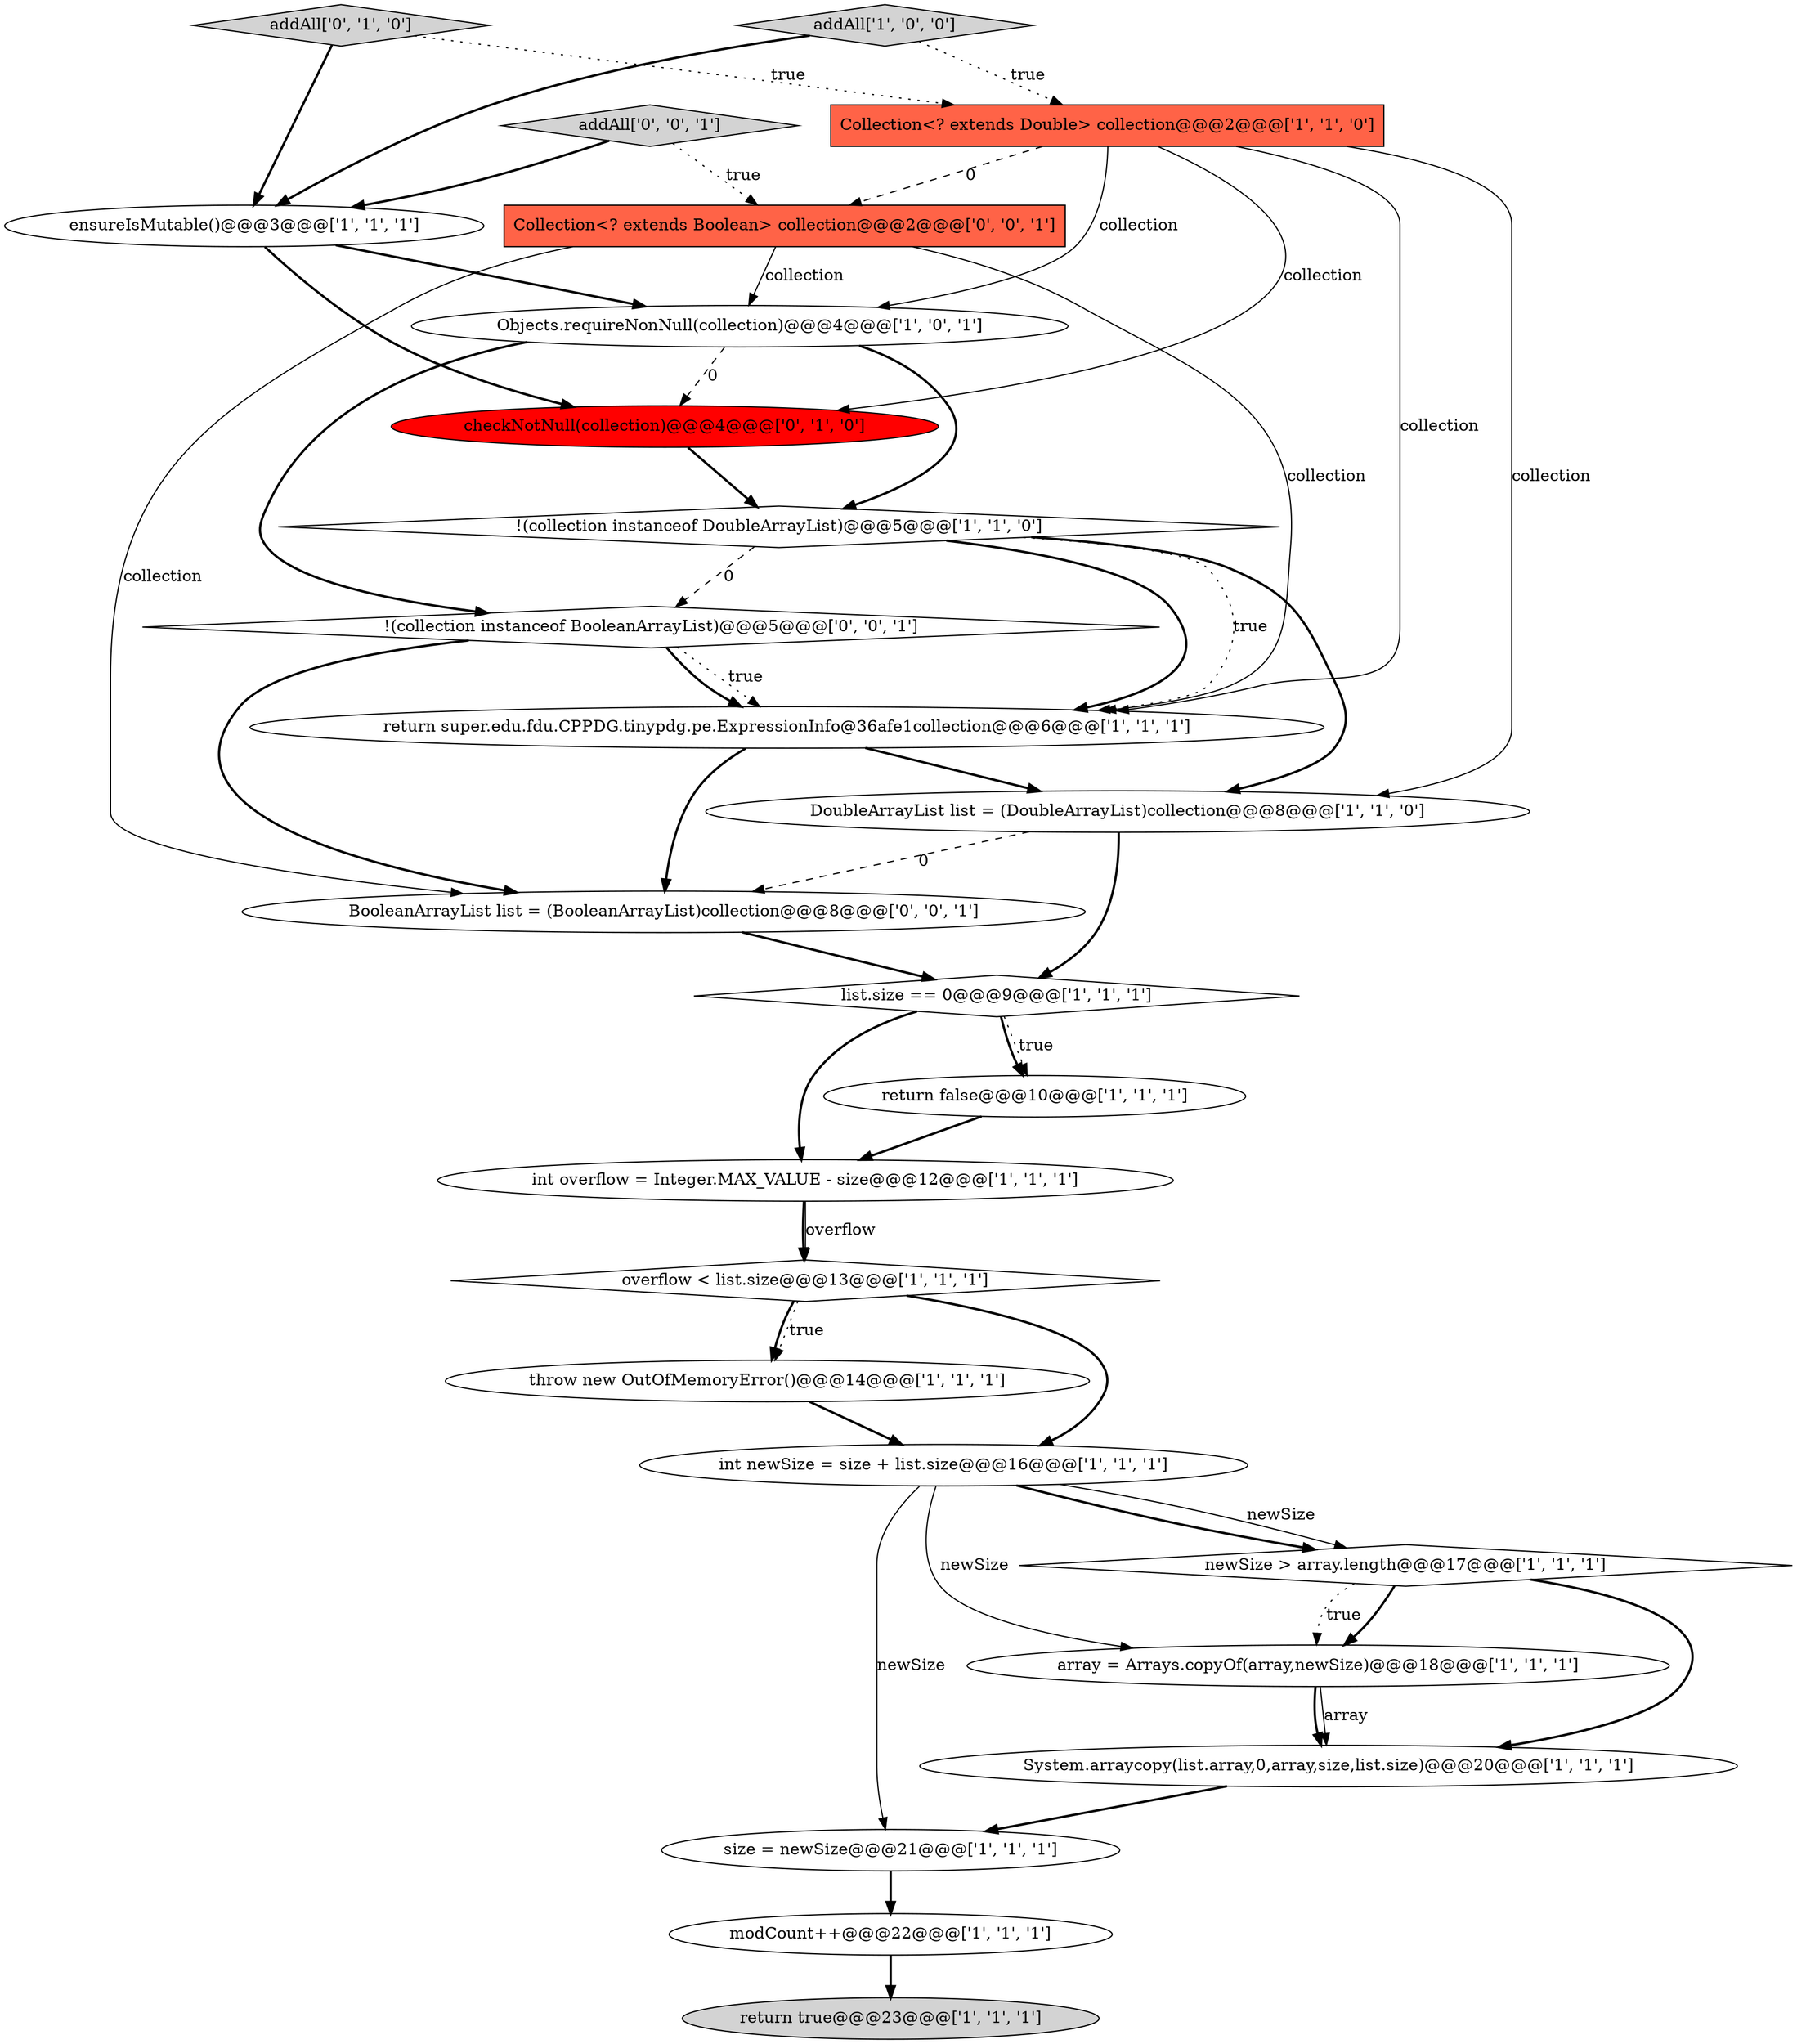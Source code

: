 digraph {
2 [style = filled, label = "int overflow = Integer.MAX_VALUE - size@@@12@@@['1', '1', '1']", fillcolor = white, shape = ellipse image = "AAA0AAABBB1BBB"];
13 [style = filled, label = "return false@@@10@@@['1', '1', '1']", fillcolor = white, shape = ellipse image = "AAA0AAABBB1BBB"];
17 [style = filled, label = "Objects.requireNonNull(collection)@@@4@@@['1', '0', '1']", fillcolor = white, shape = ellipse image = "AAA0AAABBB1BBB"];
5 [style = filled, label = "DoubleArrayList list = (DoubleArrayList)collection@@@8@@@['1', '1', '0']", fillcolor = white, shape = ellipse image = "AAA0AAABBB1BBB"];
1 [style = filled, label = "Collection<? extends Double> collection@@@2@@@['1', '1', '0']", fillcolor = tomato, shape = box image = "AAA0AAABBB1BBB"];
4 [style = filled, label = "overflow < list.size@@@13@@@['1', '1', '1']", fillcolor = white, shape = diamond image = "AAA0AAABBB1BBB"];
16 [style = filled, label = "array = Arrays.copyOf(array,newSize)@@@18@@@['1', '1', '1']", fillcolor = white, shape = ellipse image = "AAA0AAABBB1BBB"];
0 [style = filled, label = "return super.edu.fdu.CPPDG.tinypdg.pe.ExpressionInfo@36afe1collection@@@6@@@['1', '1', '1']", fillcolor = white, shape = ellipse image = "AAA0AAABBB1BBB"];
9 [style = filled, label = "size = newSize@@@21@@@['1', '1', '1']", fillcolor = white, shape = ellipse image = "AAA0AAABBB1BBB"];
24 [style = filled, label = "BooleanArrayList list = (BooleanArrayList)collection@@@8@@@['0', '0', '1']", fillcolor = white, shape = ellipse image = "AAA0AAABBB3BBB"];
8 [style = filled, label = "addAll['1', '0', '0']", fillcolor = lightgray, shape = diamond image = "AAA0AAABBB1BBB"];
10 [style = filled, label = "list.size == 0@@@9@@@['1', '1', '1']", fillcolor = white, shape = diamond image = "AAA0AAABBB1BBB"];
23 [style = filled, label = "Collection<? extends Boolean> collection@@@2@@@['0', '0', '1']", fillcolor = tomato, shape = box image = "AAA0AAABBB3BBB"];
22 [style = filled, label = "!(collection instanceof BooleanArrayList)@@@5@@@['0', '0', '1']", fillcolor = white, shape = diamond image = "AAA0AAABBB3BBB"];
19 [style = filled, label = "addAll['0', '1', '0']", fillcolor = lightgray, shape = diamond image = "AAA0AAABBB2BBB"];
18 [style = filled, label = "!(collection instanceof DoubleArrayList)@@@5@@@['1', '1', '0']", fillcolor = white, shape = diamond image = "AAA0AAABBB1BBB"];
20 [style = filled, label = "checkNotNull(collection)@@@4@@@['0', '1', '0']", fillcolor = red, shape = ellipse image = "AAA1AAABBB2BBB"];
21 [style = filled, label = "addAll['0', '0', '1']", fillcolor = lightgray, shape = diamond image = "AAA0AAABBB3BBB"];
12 [style = filled, label = "ensureIsMutable()@@@3@@@['1', '1', '1']", fillcolor = white, shape = ellipse image = "AAA0AAABBB1BBB"];
15 [style = filled, label = "throw new OutOfMemoryError()@@@14@@@['1', '1', '1']", fillcolor = white, shape = ellipse image = "AAA0AAABBB1BBB"];
11 [style = filled, label = "return true@@@23@@@['1', '1', '1']", fillcolor = lightgray, shape = ellipse image = "AAA0AAABBB1BBB"];
7 [style = filled, label = "newSize > array.length@@@17@@@['1', '1', '1']", fillcolor = white, shape = diamond image = "AAA0AAABBB1BBB"];
14 [style = filled, label = "modCount++@@@22@@@['1', '1', '1']", fillcolor = white, shape = ellipse image = "AAA0AAABBB1BBB"];
3 [style = filled, label = "int newSize = size + list.size@@@16@@@['1', '1', '1']", fillcolor = white, shape = ellipse image = "AAA0AAABBB1BBB"];
6 [style = filled, label = "System.arraycopy(list.array,0,array,size,list.size)@@@20@@@['1', '1', '1']", fillcolor = white, shape = ellipse image = "AAA0AAABBB1BBB"];
1->20 [style = solid, label="collection"];
24->10 [style = bold, label=""];
1->17 [style = solid, label="collection"];
5->10 [style = bold, label=""];
4->3 [style = bold, label=""];
19->1 [style = dotted, label="true"];
3->7 [style = solid, label="newSize"];
1->0 [style = solid, label="collection"];
19->12 [style = bold, label=""];
18->22 [style = dashed, label="0"];
22->0 [style = dotted, label="true"];
16->6 [style = bold, label=""];
16->6 [style = solid, label="array"];
12->17 [style = bold, label=""];
4->15 [style = bold, label=""];
5->24 [style = dashed, label="0"];
3->16 [style = solid, label="newSize"];
12->20 [style = bold, label=""];
4->15 [style = dotted, label="true"];
23->17 [style = solid, label="collection"];
17->22 [style = bold, label=""];
15->3 [style = bold, label=""];
2->4 [style = bold, label=""];
23->0 [style = solid, label="collection"];
21->12 [style = bold, label=""];
20->18 [style = bold, label=""];
8->1 [style = dotted, label="true"];
22->0 [style = bold, label=""];
17->20 [style = dashed, label="0"];
10->13 [style = bold, label=""];
3->7 [style = bold, label=""];
10->13 [style = dotted, label="true"];
3->9 [style = solid, label="newSize"];
23->24 [style = solid, label="collection"];
21->23 [style = dotted, label="true"];
18->5 [style = bold, label=""];
0->24 [style = bold, label=""];
1->5 [style = solid, label="collection"];
7->16 [style = bold, label=""];
7->6 [style = bold, label=""];
7->16 [style = dotted, label="true"];
9->14 [style = bold, label=""];
18->0 [style = dotted, label="true"];
2->4 [style = solid, label="overflow"];
10->2 [style = bold, label=""];
22->24 [style = bold, label=""];
6->9 [style = bold, label=""];
14->11 [style = bold, label=""];
1->23 [style = dashed, label="0"];
18->0 [style = bold, label=""];
8->12 [style = bold, label=""];
17->18 [style = bold, label=""];
0->5 [style = bold, label=""];
13->2 [style = bold, label=""];
}
